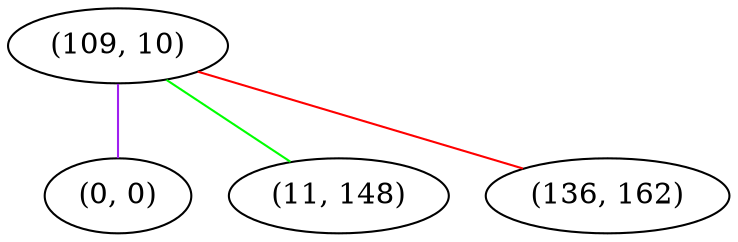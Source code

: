 graph "" {
"(109, 10)";
"(0, 0)";
"(11, 148)";
"(136, 162)";
"(109, 10)" -- "(0, 0)"  [color=purple, key=0, weight=4];
"(109, 10)" -- "(11, 148)"  [color=green, key=0, weight=2];
"(109, 10)" -- "(136, 162)"  [color=red, key=0, weight=1];
}

